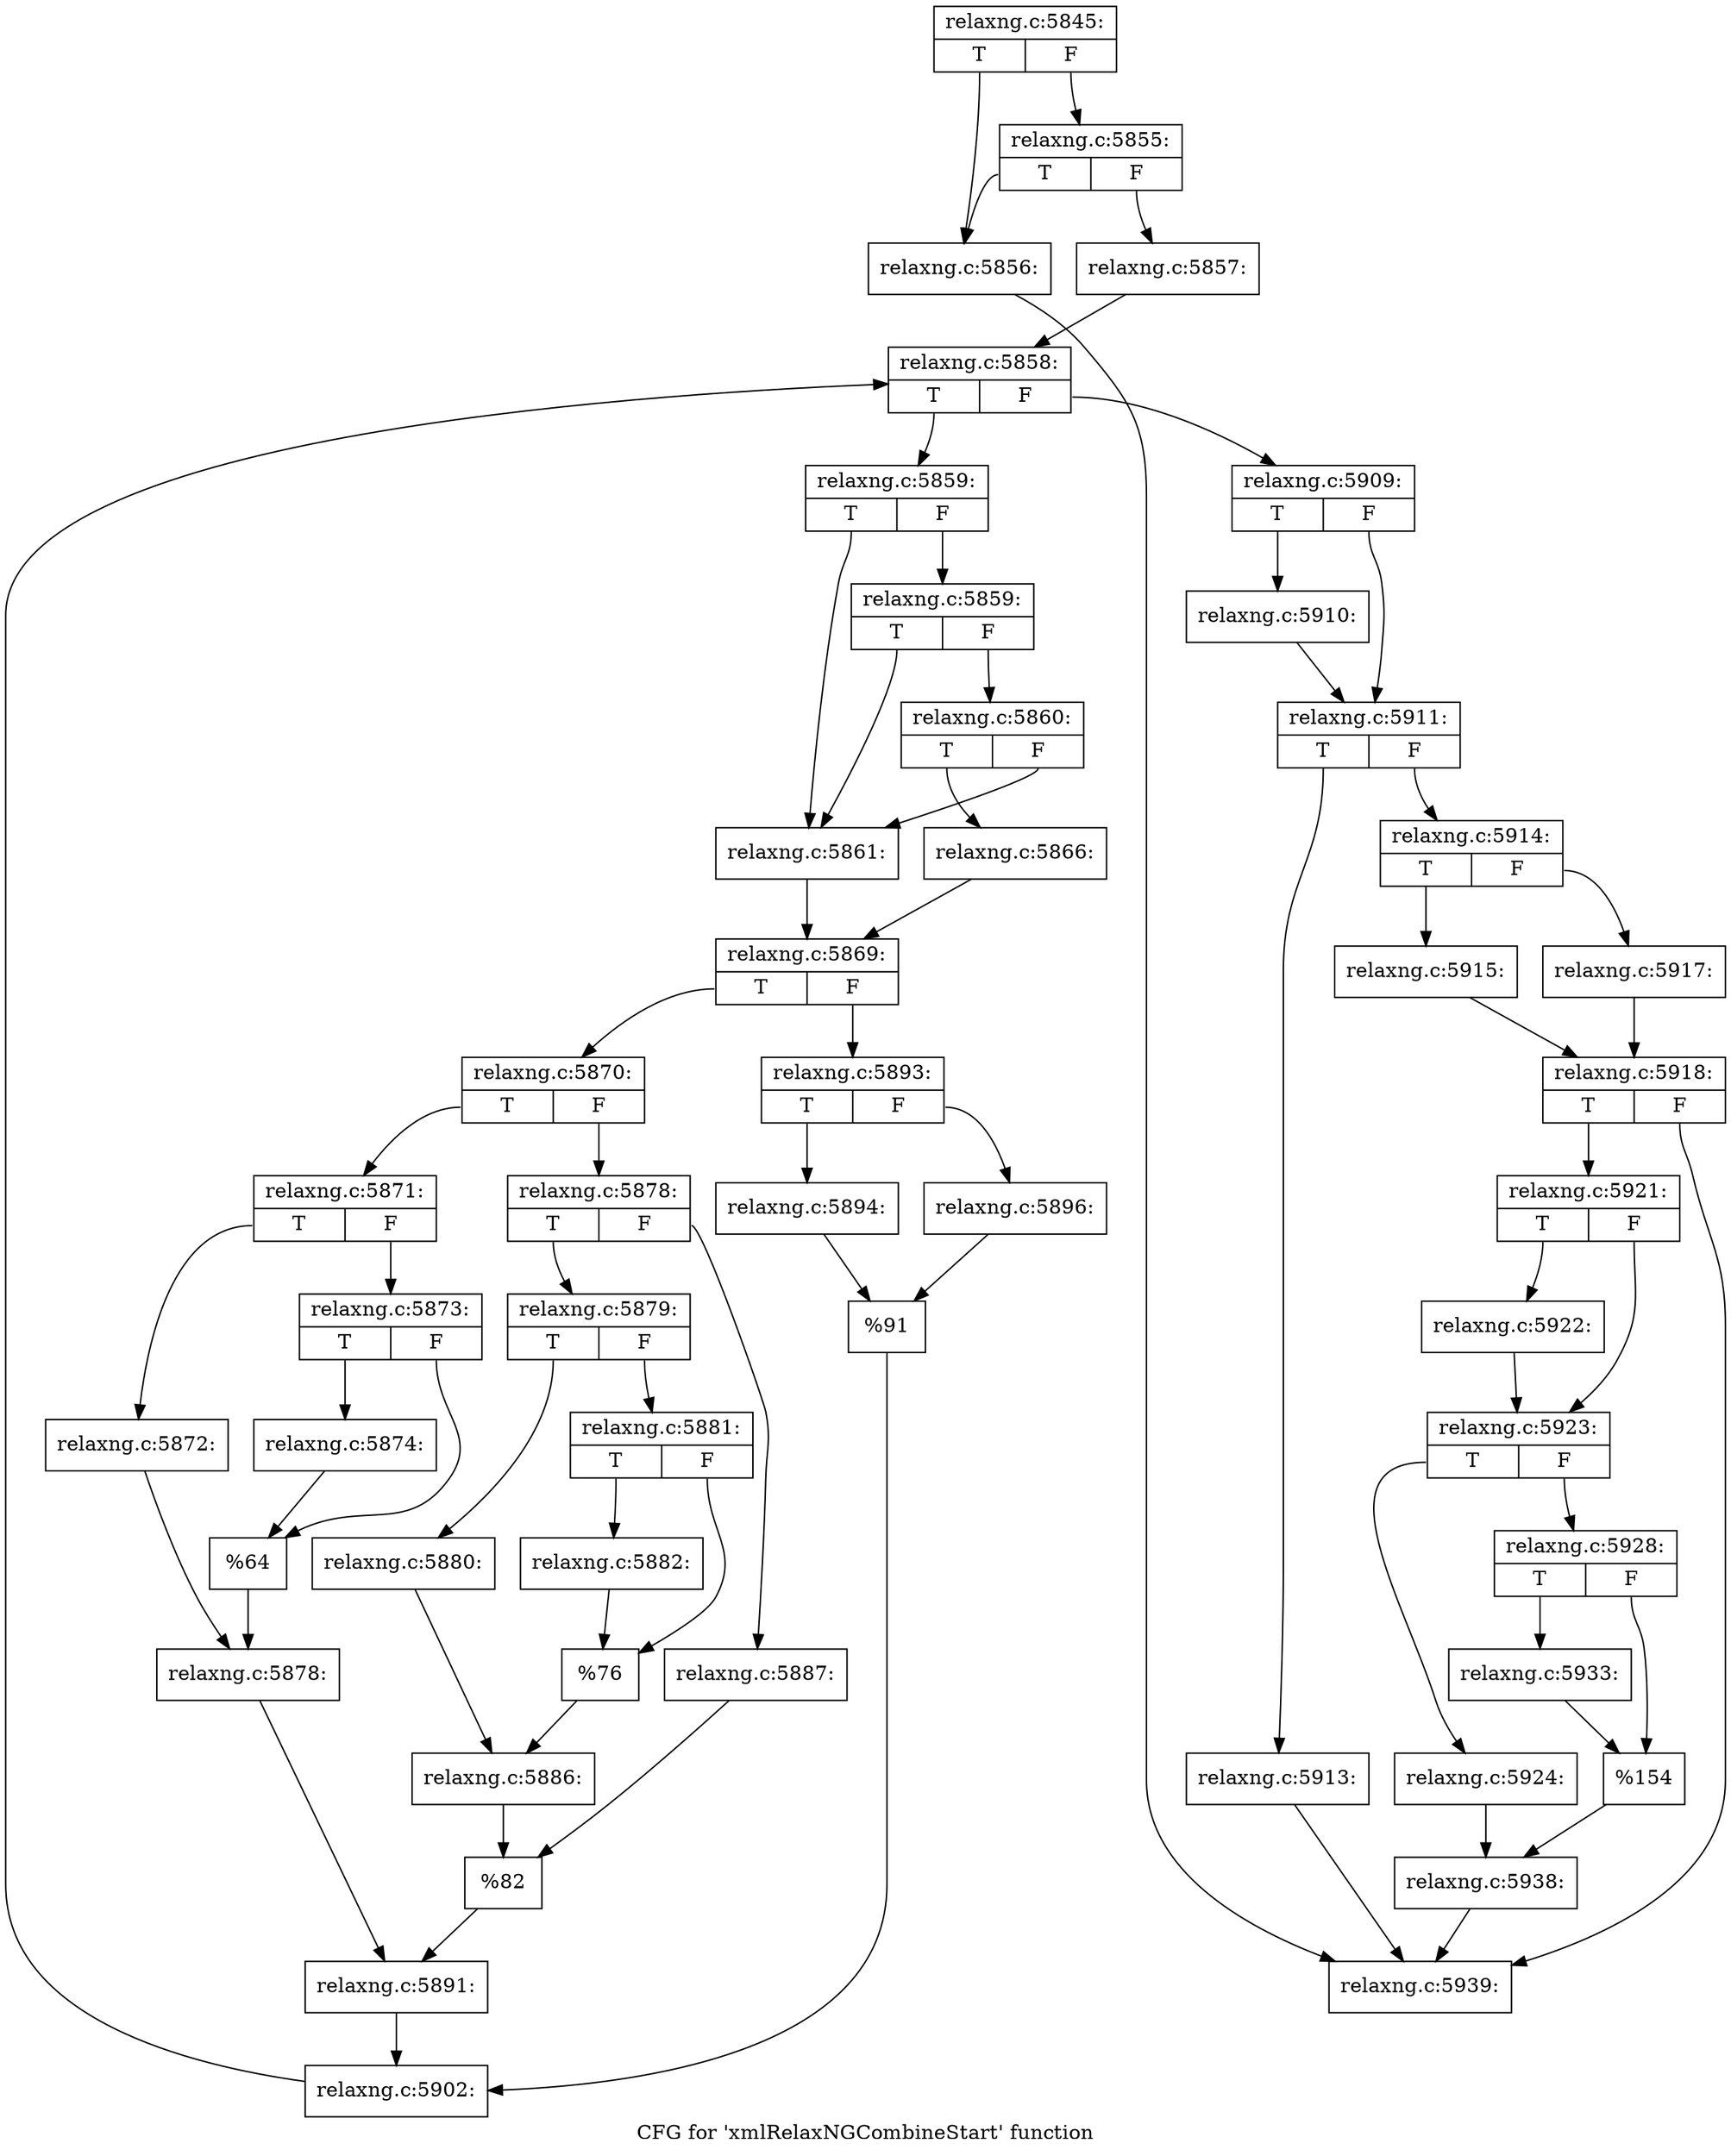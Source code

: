 digraph "CFG for 'xmlRelaxNGCombineStart' function" {
	label="CFG for 'xmlRelaxNGCombineStart' function";

	Node0x3c3e380 [shape=record,label="{relaxng.c:5845:|{<s0>T|<s1>F}}"];
	Node0x3c3e380:s0 -> Node0x3b95bf0;
	Node0x3c3e380:s1 -> Node0x3b95c90;
	Node0x3b95c90 [shape=record,label="{relaxng.c:5855:|{<s0>T|<s1>F}}"];
	Node0x3b95c90:s0 -> Node0x3b95bf0;
	Node0x3b95c90:s1 -> Node0x3b95c40;
	Node0x3b95bf0 [shape=record,label="{relaxng.c:5856:}"];
	Node0x3b95bf0 -> Node0x3d2c6d0;
	Node0x3b95c40 [shape=record,label="{relaxng.c:5857:}"];
	Node0x3b95c40 -> Node0x3b964d0;
	Node0x3b964d0 [shape=record,label="{relaxng.c:5858:|{<s0>T|<s1>F}}"];
	Node0x3b964d0:s0 -> Node0x3b968c0;
	Node0x3b964d0:s1 -> Node0x3b966f0;
	Node0x3b968c0 [shape=record,label="{relaxng.c:5859:|{<s0>T|<s1>F}}"];
	Node0x3b968c0:s0 -> Node0x3b96a80;
	Node0x3b968c0:s1 -> Node0x3b96bf0;
	Node0x3b96bf0 [shape=record,label="{relaxng.c:5859:|{<s0>T|<s1>F}}"];
	Node0x3b96bf0:s0 -> Node0x3b96a80;
	Node0x3b96bf0:s1 -> Node0x3b96b70;
	Node0x3b96b70 [shape=record,label="{relaxng.c:5860:|{<s0>T|<s1>F}}"];
	Node0x3b96b70:s0 -> Node0x3b96b20;
	Node0x3b96b70:s1 -> Node0x3b96a80;
	Node0x3b96a80 [shape=record,label="{relaxng.c:5861:}"];
	Node0x3b96a80 -> Node0x3b96ad0;
	Node0x3b96b20 [shape=record,label="{relaxng.c:5866:}"];
	Node0x3b96b20 -> Node0x3b96ad0;
	Node0x3b96ad0 [shape=record,label="{relaxng.c:5869:|{<s0>T|<s1>F}}"];
	Node0x3b96ad0:s0 -> Node0x3b988f0;
	Node0x3b96ad0:s1 -> Node0x3b98990;
	Node0x3b988f0 [shape=record,label="{relaxng.c:5870:|{<s0>T|<s1>F}}"];
	Node0x3b988f0:s0 -> Node0x3b98d50;
	Node0x3b988f0:s1 -> Node0x3b98df0;
	Node0x3b98d50 [shape=record,label="{relaxng.c:5871:|{<s0>T|<s1>F}}"];
	Node0x3b98d50:s0 -> Node0x3b991c0;
	Node0x3b98d50:s1 -> Node0x3b99260;
	Node0x3b991c0 [shape=record,label="{relaxng.c:5872:}"];
	Node0x3b991c0 -> Node0x3b99210;
	Node0x3b99260 [shape=record,label="{relaxng.c:5873:|{<s0>T|<s1>F}}"];
	Node0x3b99260:s0 -> Node0x3b996f0;
	Node0x3b99260:s1 -> Node0x3b99740;
	Node0x3b996f0 [shape=record,label="{relaxng.c:5874:}"];
	Node0x3b996f0 -> Node0x3b99740;
	Node0x3b99740 [shape=record,label="{%64}"];
	Node0x3b99740 -> Node0x3b99210;
	Node0x3b99210 [shape=record,label="{relaxng.c:5878:}"];
	Node0x3b99210 -> Node0x3b98da0;
	Node0x3b98df0 [shape=record,label="{relaxng.c:5878:|{<s0>T|<s1>F}}"];
	Node0x3b98df0:s0 -> Node0x3b9a320;
	Node0x3b98df0:s1 -> Node0x3b9a3c0;
	Node0x3b9a320 [shape=record,label="{relaxng.c:5879:|{<s0>T|<s1>F}}"];
	Node0x3b9a320:s0 -> Node0x3b9a7f0;
	Node0x3b9a320:s1 -> Node0x3b9a890;
	Node0x3b9a7f0 [shape=record,label="{relaxng.c:5880:}"];
	Node0x3b9a7f0 -> Node0x3b9a840;
	Node0x3b9a890 [shape=record,label="{relaxng.c:5881:|{<s0>T|<s1>F}}"];
	Node0x3b9a890:s0 -> Node0x3d28340;
	Node0x3b9a890:s1 -> Node0x3d28390;
	Node0x3d28340 [shape=record,label="{relaxng.c:5882:}"];
	Node0x3d28340 -> Node0x3d28390;
	Node0x3d28390 [shape=record,label="{%76}"];
	Node0x3d28390 -> Node0x3b9a840;
	Node0x3b9a840 [shape=record,label="{relaxng.c:5886:}"];
	Node0x3b9a840 -> Node0x3b9a370;
	Node0x3b9a3c0 [shape=record,label="{relaxng.c:5887:}"];
	Node0x3b9a3c0 -> Node0x3b9a370;
	Node0x3b9a370 [shape=record,label="{%82}"];
	Node0x3b9a370 -> Node0x3b98da0;
	Node0x3b98da0 [shape=record,label="{relaxng.c:5891:}"];
	Node0x3b98da0 -> Node0x3b98940;
	Node0x3b98990 [shape=record,label="{relaxng.c:5893:|{<s0>T|<s1>F}}"];
	Node0x3b98990:s0 -> Node0x3d29940;
	Node0x3b98990:s1 -> Node0x3d299e0;
	Node0x3d29940 [shape=record,label="{relaxng.c:5894:}"];
	Node0x3d29940 -> Node0x3d29990;
	Node0x3d299e0 [shape=record,label="{relaxng.c:5896:}"];
	Node0x3d299e0 -> Node0x3d29990;
	Node0x3d29990 [shape=record,label="{%91}"];
	Node0x3d29990 -> Node0x3b98940;
	Node0x3b98940 [shape=record,label="{relaxng.c:5902:}"];
	Node0x3b98940 -> Node0x3b964d0;
	Node0x3b966f0 [shape=record,label="{relaxng.c:5909:|{<s0>T|<s1>F}}"];
	Node0x3b966f0:s0 -> Node0x3d2aa00;
	Node0x3b966f0:s1 -> Node0x3d2aa50;
	Node0x3d2aa00 [shape=record,label="{relaxng.c:5910:}"];
	Node0x3d2aa00 -> Node0x3d2aa50;
	Node0x3d2aa50 [shape=record,label="{relaxng.c:5911:|{<s0>T|<s1>F}}"];
	Node0x3d2aa50:s0 -> Node0x3d2b310;
	Node0x3d2aa50:s1 -> Node0x3d2b360;
	Node0x3d2b310 [shape=record,label="{relaxng.c:5913:}"];
	Node0x3d2b310 -> Node0x3d2c6d0;
	Node0x3d2b360 [shape=record,label="{relaxng.c:5914:|{<s0>T|<s1>F}}"];
	Node0x3d2b360:s0 -> Node0x3d2b710;
	Node0x3d2b360:s1 -> Node0x3d2b7b0;
	Node0x3d2b710 [shape=record,label="{relaxng.c:5915:}"];
	Node0x3d2b710 -> Node0x3d2b760;
	Node0x3d2b7b0 [shape=record,label="{relaxng.c:5917:}"];
	Node0x3d2b7b0 -> Node0x3d2b760;
	Node0x3d2b760 [shape=record,label="{relaxng.c:5918:|{<s0>T|<s1>F}}"];
	Node0x3d2b760:s0 -> Node0x3d2c680;
	Node0x3d2b760:s1 -> Node0x3d2c6d0;
	Node0x3d2c680 [shape=record,label="{relaxng.c:5921:|{<s0>T|<s1>F}}"];
	Node0x3d2c680:s0 -> Node0x3d2ca90;
	Node0x3d2c680:s1 -> Node0x3d2cae0;
	Node0x3d2ca90 [shape=record,label="{relaxng.c:5922:}"];
	Node0x3d2ca90 -> Node0x3d2cae0;
	Node0x3d2cae0 [shape=record,label="{relaxng.c:5923:|{<s0>T|<s1>F}}"];
	Node0x3d2cae0:s0 -> Node0x3d2d230;
	Node0x3d2cae0:s1 -> Node0x3d2d2d0;
	Node0x3d2d230 [shape=record,label="{relaxng.c:5924:}"];
	Node0x3d2d230 -> Node0x3d2d280;
	Node0x3d2d2d0 [shape=record,label="{relaxng.c:5928:|{<s0>T|<s1>F}}"];
	Node0x3d2d2d0:s0 -> Node0x3d2e6c0;
	Node0x3d2d2d0:s1 -> Node0x3d2e710;
	Node0x3d2e6c0 [shape=record,label="{relaxng.c:5933:}"];
	Node0x3d2e6c0 -> Node0x3d2e710;
	Node0x3d2e710 [shape=record,label="{%154}"];
	Node0x3d2e710 -> Node0x3d2d280;
	Node0x3d2d280 [shape=record,label="{relaxng.c:5938:}"];
	Node0x3d2d280 -> Node0x3d2c6d0;
	Node0x3d2c6d0 [shape=record,label="{relaxng.c:5939:}"];
}
